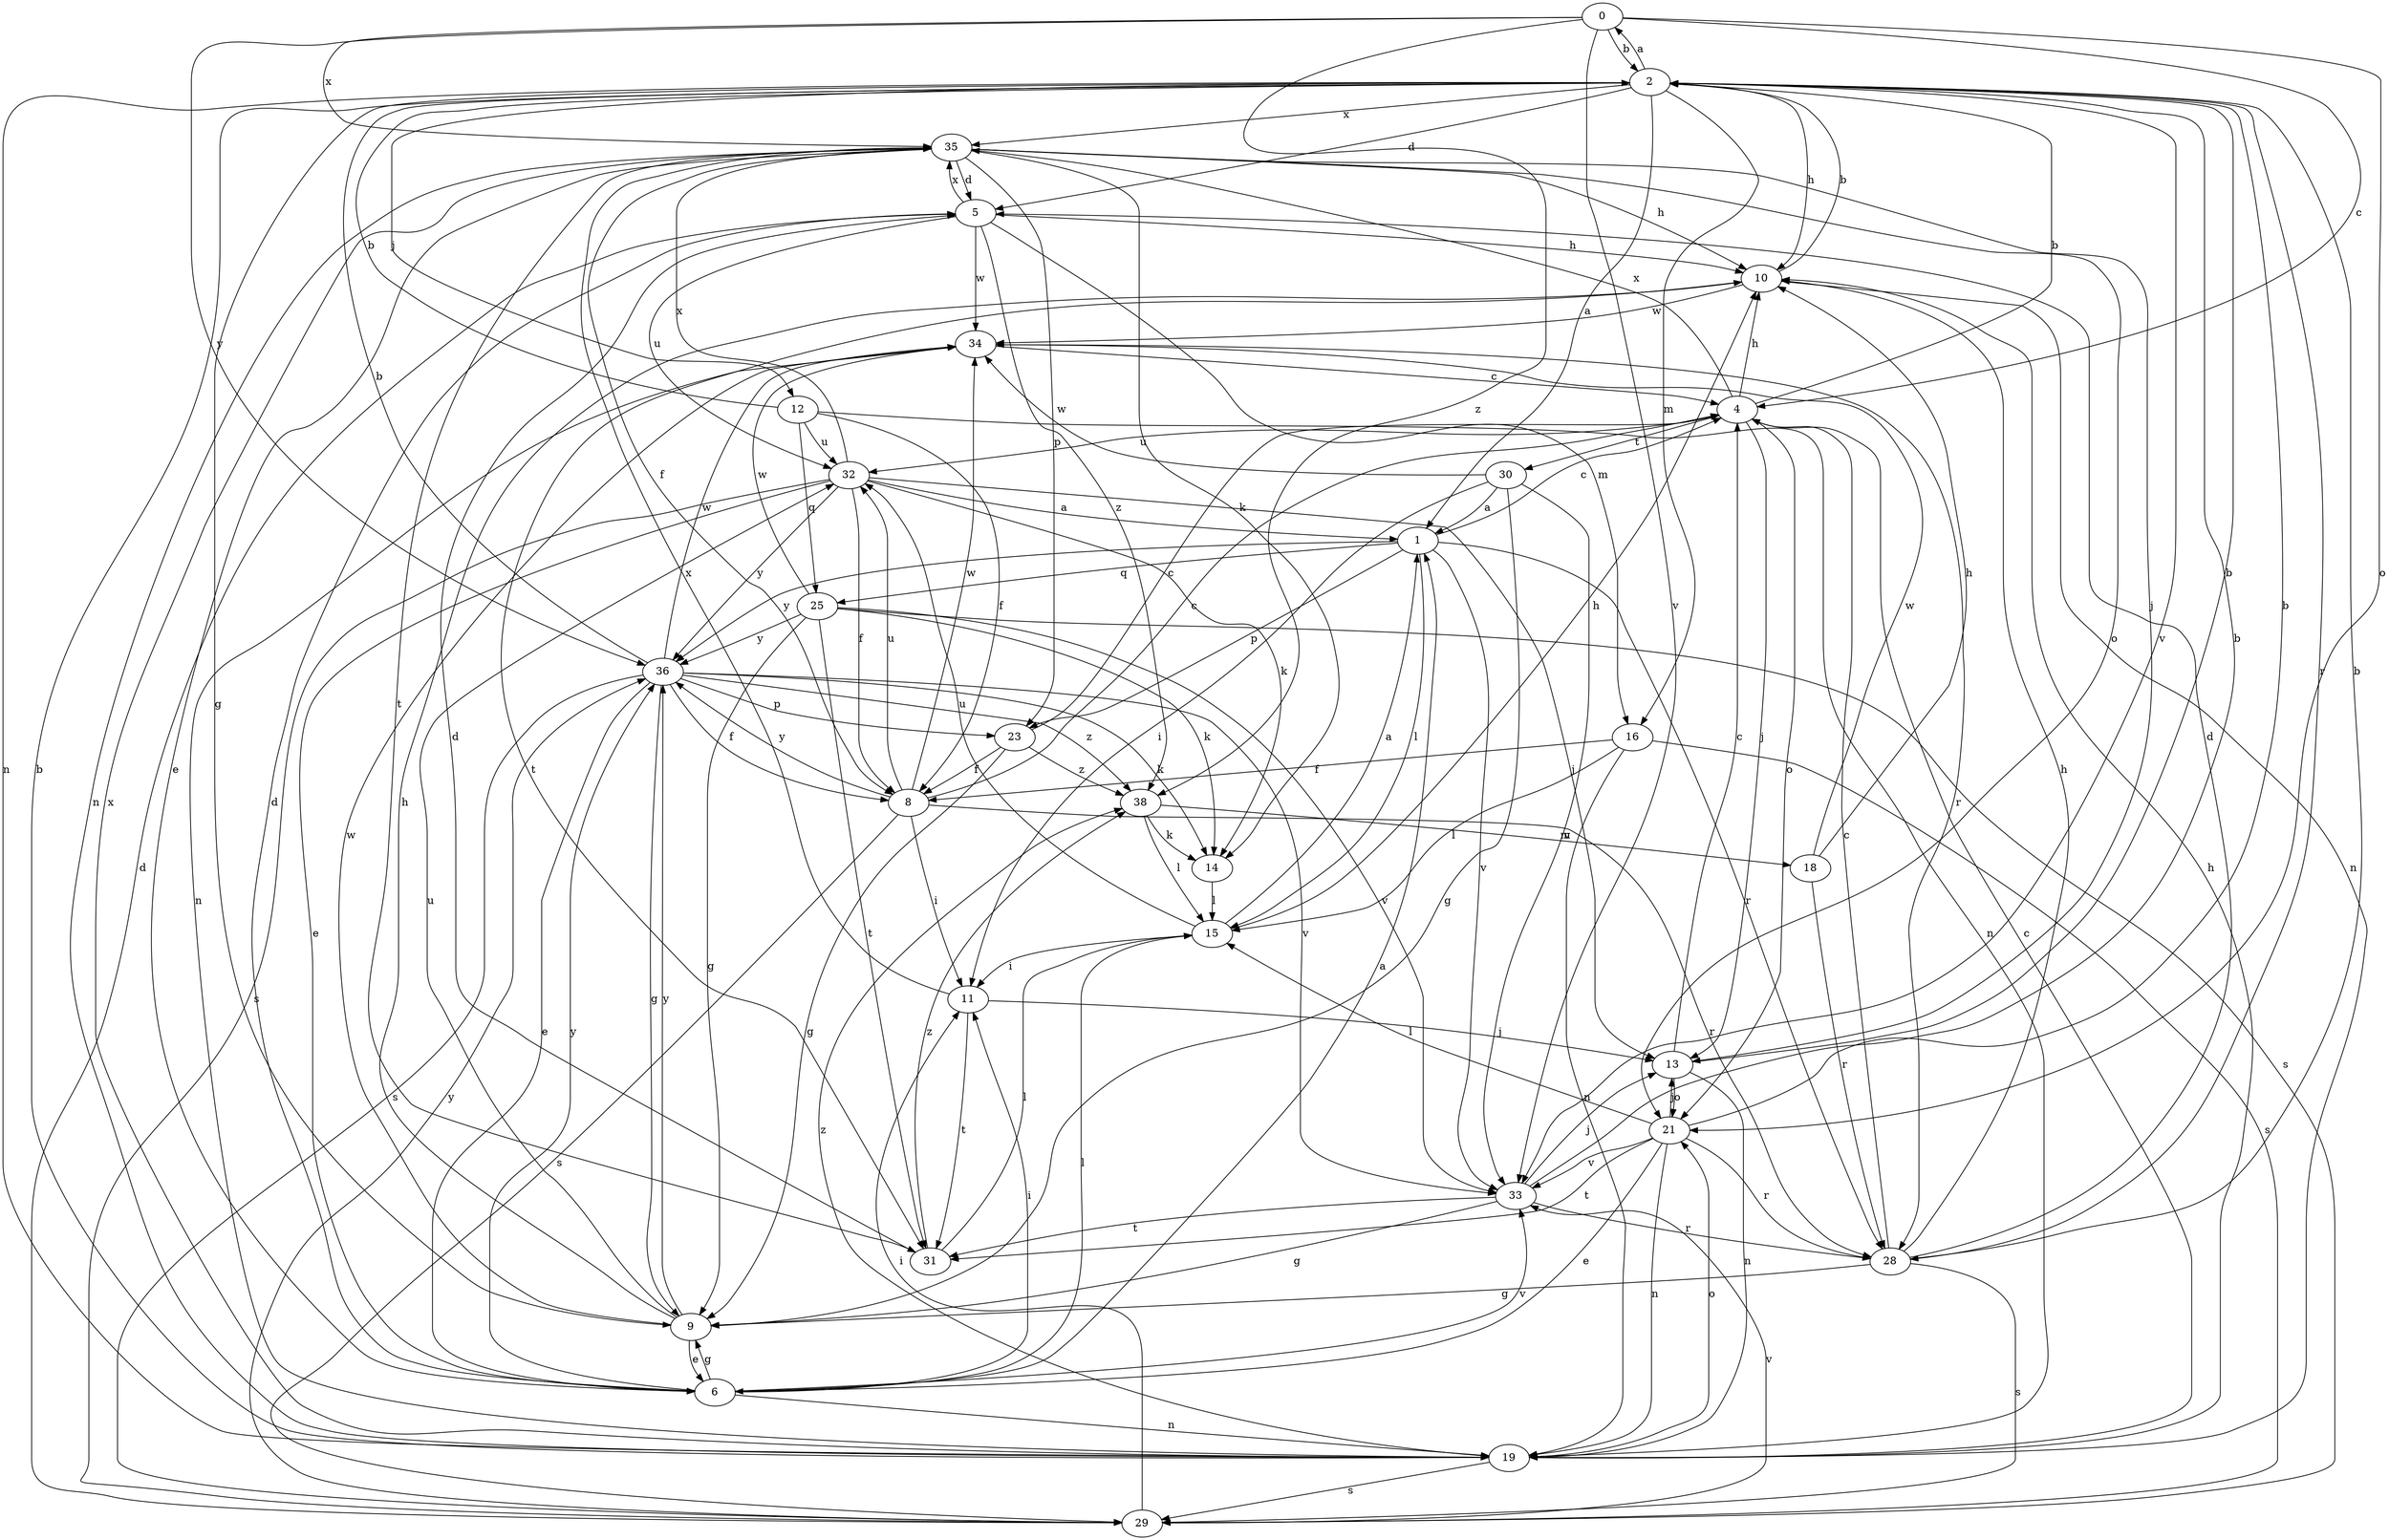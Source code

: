 strict digraph  {
0;
1;
2;
4;
5;
6;
8;
9;
10;
11;
12;
13;
14;
15;
16;
18;
19;
21;
23;
25;
28;
29;
30;
31;
32;
33;
34;
35;
36;
38;
0 -> 2  [label=b];
0 -> 4  [label=c];
0 -> 21  [label=o];
0 -> 33  [label=v];
0 -> 35  [label=x];
0 -> 36  [label=y];
0 -> 38  [label=z];
1 -> 4  [label=c];
1 -> 15  [label=l];
1 -> 23  [label=p];
1 -> 25  [label=q];
1 -> 28  [label=r];
1 -> 33  [label=v];
1 -> 36  [label=y];
2 -> 0  [label=a];
2 -> 1  [label=a];
2 -> 5  [label=d];
2 -> 9  [label=g];
2 -> 10  [label=h];
2 -> 12  [label=j];
2 -> 16  [label=m];
2 -> 19  [label=n];
2 -> 28  [label=r];
2 -> 33  [label=v];
2 -> 35  [label=x];
4 -> 2  [label=b];
4 -> 10  [label=h];
4 -> 13  [label=j];
4 -> 21  [label=o];
4 -> 30  [label=t];
4 -> 32  [label=u];
4 -> 35  [label=x];
5 -> 10  [label=h];
5 -> 16  [label=m];
5 -> 32  [label=u];
5 -> 34  [label=w];
5 -> 35  [label=x];
5 -> 38  [label=z];
6 -> 1  [label=a];
6 -> 5  [label=d];
6 -> 9  [label=g];
6 -> 11  [label=i];
6 -> 15  [label=l];
6 -> 19  [label=n];
6 -> 33  [label=v];
6 -> 36  [label=y];
8 -> 4  [label=c];
8 -> 11  [label=i];
8 -> 28  [label=r];
8 -> 29  [label=s];
8 -> 32  [label=u];
8 -> 34  [label=w];
8 -> 36  [label=y];
9 -> 6  [label=e];
9 -> 10  [label=h];
9 -> 32  [label=u];
9 -> 34  [label=w];
9 -> 36  [label=y];
10 -> 2  [label=b];
10 -> 19  [label=n];
10 -> 31  [label=t];
10 -> 34  [label=w];
11 -> 13  [label=j];
11 -> 31  [label=t];
11 -> 35  [label=x];
12 -> 2  [label=b];
12 -> 8  [label=f];
12 -> 19  [label=n];
12 -> 25  [label=q];
12 -> 32  [label=u];
13 -> 2  [label=b];
13 -> 4  [label=c];
13 -> 19  [label=n];
13 -> 21  [label=o];
14 -> 15  [label=l];
15 -> 1  [label=a];
15 -> 10  [label=h];
15 -> 11  [label=i];
15 -> 32  [label=u];
16 -> 8  [label=f];
16 -> 15  [label=l];
16 -> 19  [label=n];
16 -> 29  [label=s];
18 -> 10  [label=h];
18 -> 28  [label=r];
18 -> 34  [label=w];
19 -> 2  [label=b];
19 -> 4  [label=c];
19 -> 10  [label=h];
19 -> 21  [label=o];
19 -> 29  [label=s];
19 -> 35  [label=x];
19 -> 38  [label=z];
21 -> 2  [label=b];
21 -> 6  [label=e];
21 -> 13  [label=j];
21 -> 15  [label=l];
21 -> 19  [label=n];
21 -> 28  [label=r];
21 -> 31  [label=t];
21 -> 33  [label=v];
23 -> 4  [label=c];
23 -> 8  [label=f];
23 -> 9  [label=g];
23 -> 38  [label=z];
25 -> 9  [label=g];
25 -> 14  [label=k];
25 -> 29  [label=s];
25 -> 31  [label=t];
25 -> 33  [label=v];
25 -> 34  [label=w];
25 -> 36  [label=y];
28 -> 2  [label=b];
28 -> 4  [label=c];
28 -> 5  [label=d];
28 -> 9  [label=g];
28 -> 10  [label=h];
28 -> 29  [label=s];
29 -> 5  [label=d];
29 -> 11  [label=i];
29 -> 33  [label=v];
29 -> 36  [label=y];
30 -> 1  [label=a];
30 -> 9  [label=g];
30 -> 11  [label=i];
30 -> 33  [label=v];
30 -> 34  [label=w];
31 -> 5  [label=d];
31 -> 15  [label=l];
31 -> 38  [label=z];
32 -> 1  [label=a];
32 -> 6  [label=e];
32 -> 8  [label=f];
32 -> 13  [label=j];
32 -> 14  [label=k];
32 -> 29  [label=s];
32 -> 35  [label=x];
32 -> 36  [label=y];
33 -> 2  [label=b];
33 -> 9  [label=g];
33 -> 13  [label=j];
33 -> 28  [label=r];
33 -> 31  [label=t];
34 -> 4  [label=c];
34 -> 19  [label=n];
34 -> 28  [label=r];
35 -> 5  [label=d];
35 -> 6  [label=e];
35 -> 8  [label=f];
35 -> 10  [label=h];
35 -> 13  [label=j];
35 -> 14  [label=k];
35 -> 19  [label=n];
35 -> 21  [label=o];
35 -> 23  [label=p];
35 -> 31  [label=t];
36 -> 2  [label=b];
36 -> 6  [label=e];
36 -> 8  [label=f];
36 -> 9  [label=g];
36 -> 14  [label=k];
36 -> 23  [label=p];
36 -> 29  [label=s];
36 -> 33  [label=v];
36 -> 34  [label=w];
36 -> 38  [label=z];
38 -> 14  [label=k];
38 -> 15  [label=l];
38 -> 18  [label=m];
}
